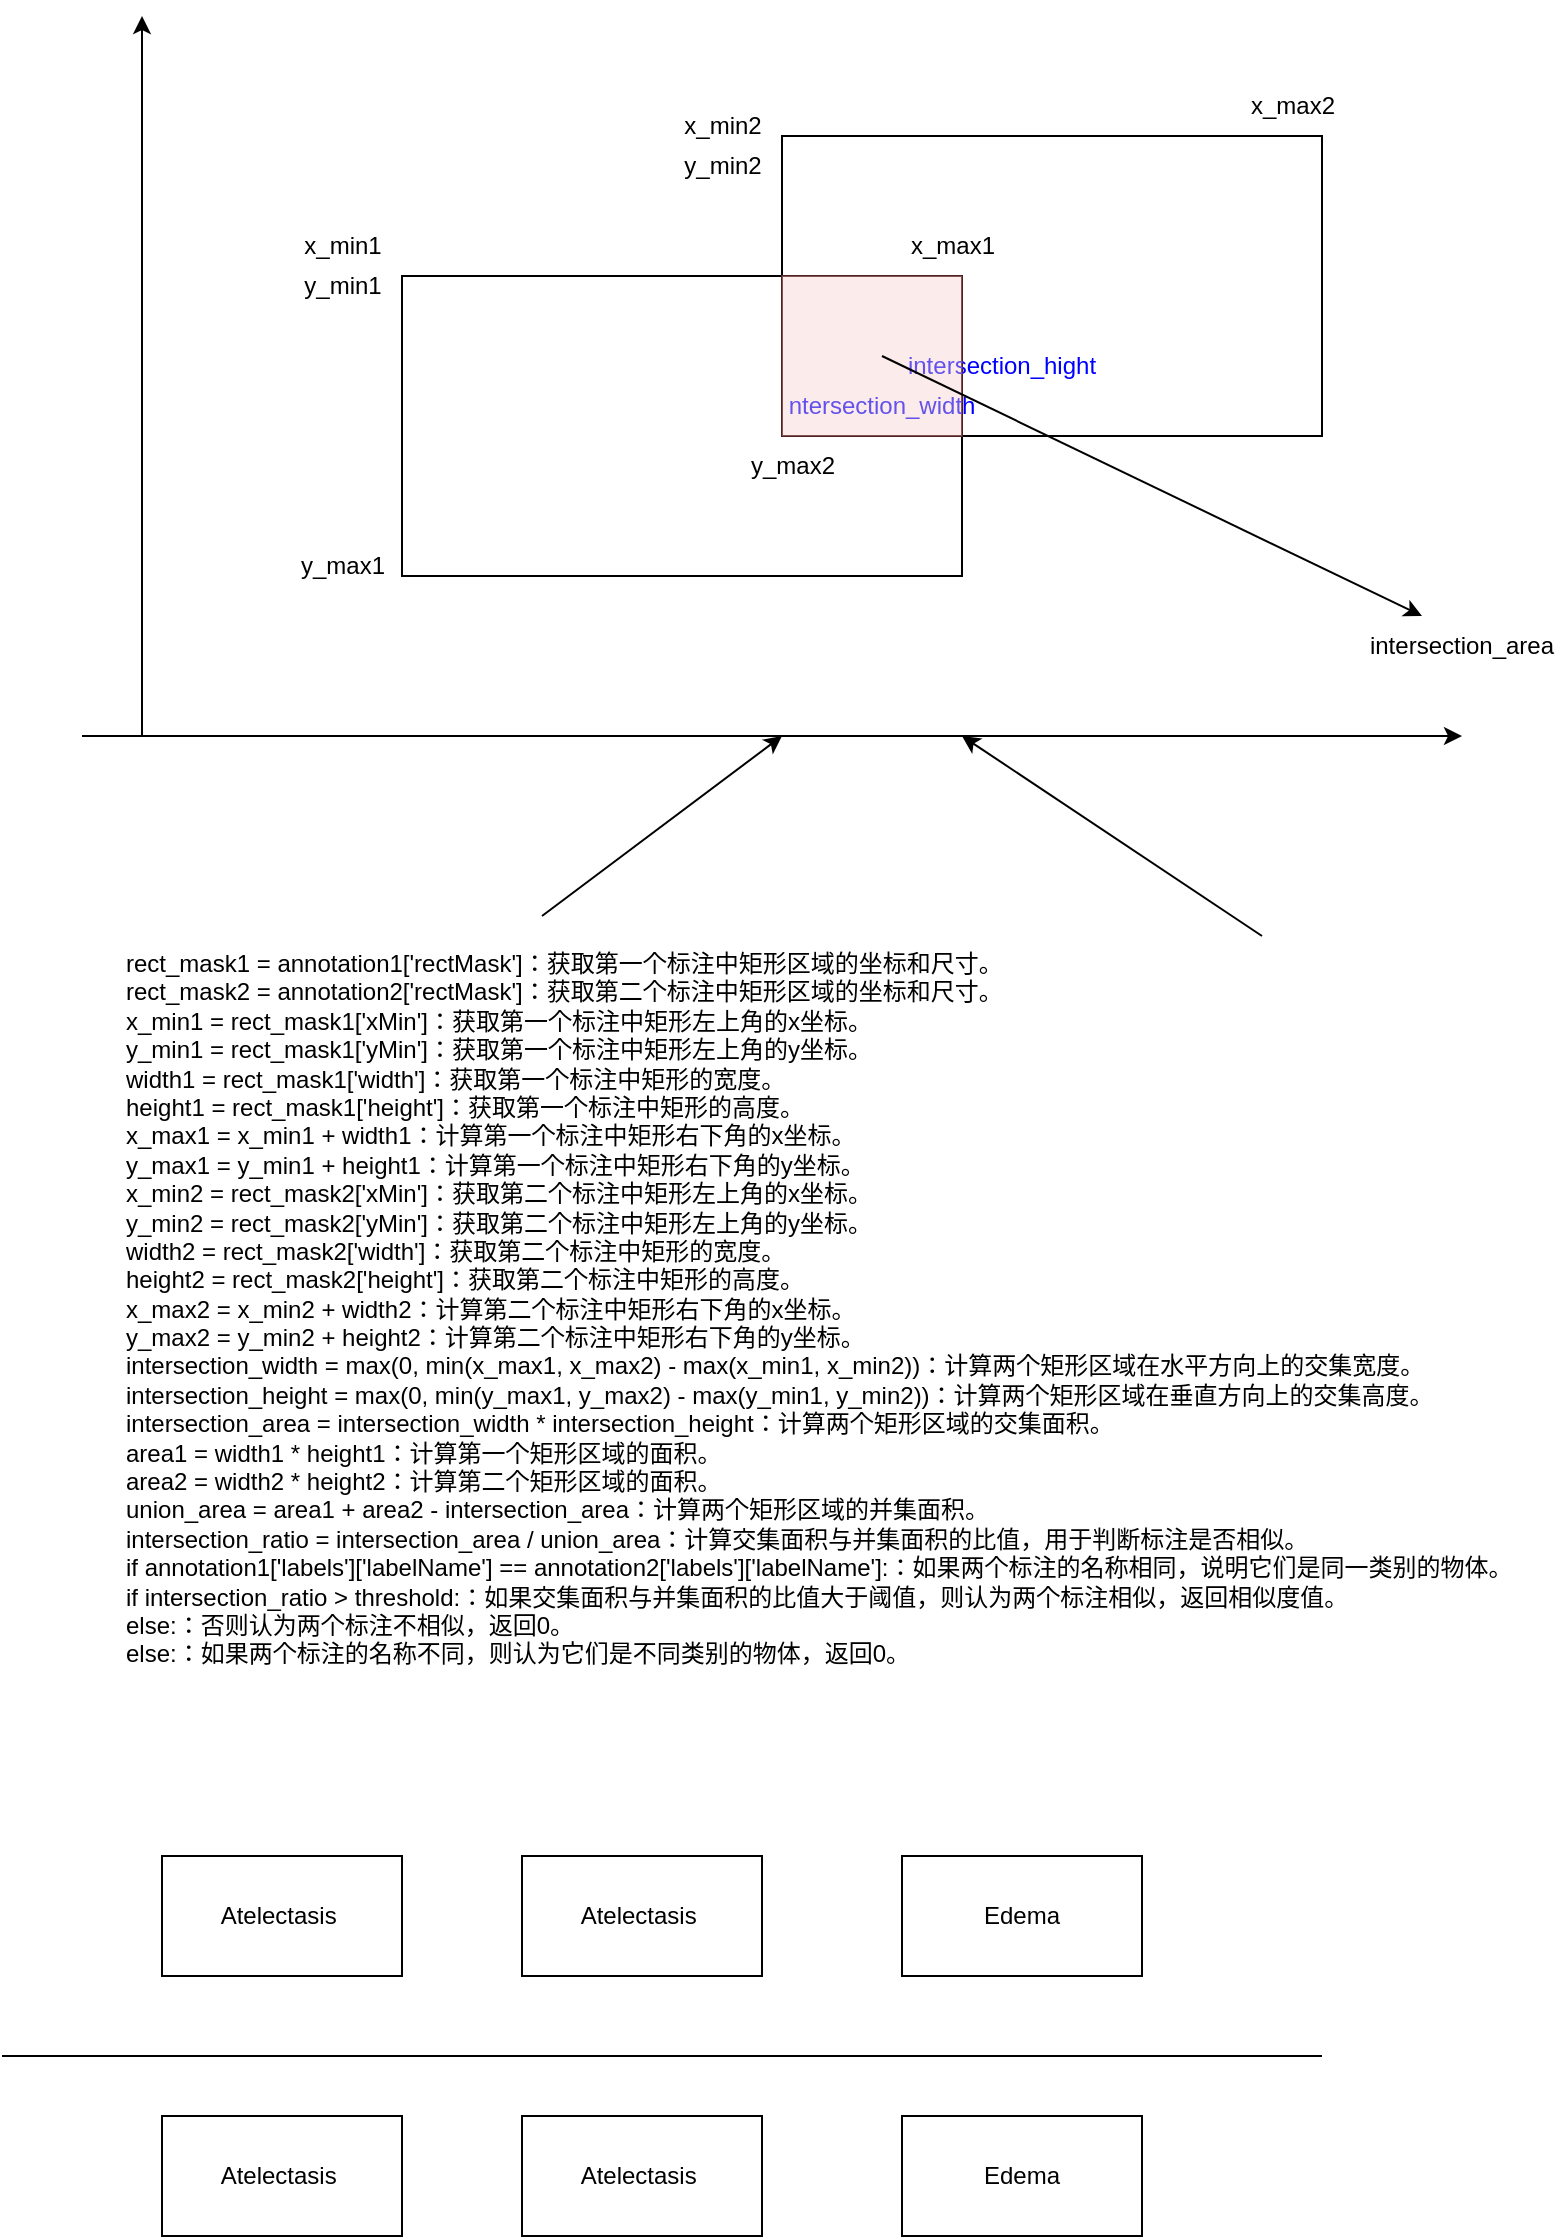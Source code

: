 <mxfile version="22.1.4" type="github">
  <diagram name="第 1 页" id="o08etQotgViXCq6JYFtT">
    <mxGraphModel dx="954" dy="1786" grid="1" gridSize="10" guides="1" tooltips="1" connect="1" arrows="1" fold="1" page="1" pageScale="1" pageWidth="827" pageHeight="1169" math="0" shadow="0">
      <root>
        <mxCell id="0" />
        <mxCell id="1" parent="0" />
        <mxCell id="TJC6TPCVy2rXhTWuEsZX-1" value="rect_mask1 = annotation1[&#39;rectMask&#39;]：获取第一个标注中矩形区域的坐标和尺寸。&#xa;rect_mask2 = annotation2[&#39;rectMask&#39;]：获取第二个标注中矩形区域的坐标和尺寸。&#xa;x_min1 = rect_mask1[&#39;xMin&#39;]：获取第一个标注中矩形左上角的x坐标。&#xa;y_min1 = rect_mask1[&#39;yMin&#39;]：获取第一个标注中矩形左上角的y坐标。&#xa;width1 = rect_mask1[&#39;width&#39;]：获取第一个标注中矩形的宽度。&#xa;height1 = rect_mask1[&#39;height&#39;]：获取第一个标注中矩形的高度。&#xa;x_max1 = x_min1 + width1：计算第一个标注中矩形右下角的x坐标。&#xa;y_max1 = y_min1 + height1：计算第一个标注中矩形右下角的y坐标。&#xa;x_min2 = rect_mask2[&#39;xMin&#39;]：获取第二个标注中矩形左上角的x坐标。&#xa;y_min2 = rect_mask2[&#39;yMin&#39;]：获取第二个标注中矩形左上角的y坐标。&#xa;width2 = rect_mask2[&#39;width&#39;]：获取第二个标注中矩形的宽度。&#xa;height2 = rect_mask2[&#39;height&#39;]：获取第二个标注中矩形的高度。&#xa;x_max2 = x_min2 + width2：计算第二个标注中矩形右下角的x坐标。&#xa;y_max2 = y_min2 + height2：计算第二个标注中矩形右下角的y坐标。&#xa;intersection_width = max(0, min(x_max1, x_max2) - max(x_min1, x_min2))：计算两个矩形区域在水平方向上的交集宽度。&#xa;intersection_height = max(0, min(y_max1, y_max2) - max(y_min1, y_min2))：计算两个矩形区域在垂直方向上的交集高度。&#xa;intersection_area = intersection_width * intersection_height：计算两个矩形区域的交集面积。&#xa;area1 = width1 * height1：计算第一个矩形区域的面积。&#xa;area2 = width2 * height2：计算第二个矩形区域的面积。&#xa;union_area = area1 + area2 - intersection_area：计算两个矩形区域的并集面积。&#xa;intersection_ratio = intersection_area / union_area：计算交集面积与并集面积的比值，用于判断标注是否相似。&#xa;if annotation1[&#39;labels&#39;][&#39;labelName&#39;] == annotation2[&#39;labels&#39;][&#39;labelName&#39;]:：如果两个标注的名称相同，说明它们是同一类别的物体。&#xa;if intersection_ratio &gt; threshold:：如果交集面积与并集面积的比值大于阈值，则认为两个标注相似，返回相似度值。&#xa;else:：否则认为两个标注不相似，返回0。&#xa;else:：如果两个标注的名称不同，则认为它们是不同类别的物体，返回0。" style="text;whiteSpace=wrap;" parent="1" vertex="1">
          <mxGeometry x="220" y="420" width="700" height="370" as="geometry" />
        </mxCell>
        <mxCell id="TJC6TPCVy2rXhTWuEsZX-2" value="" style="rounded=0;whiteSpace=wrap;html=1;fillColor=none;" parent="1" vertex="1">
          <mxGeometry x="360" y="90" width="280" height="150" as="geometry" />
        </mxCell>
        <mxCell id="TJC6TPCVy2rXhTWuEsZX-3" value="" style="rounded=0;whiteSpace=wrap;html=1;fillColor=none;" parent="1" vertex="1">
          <mxGeometry x="550" y="20" width="270" height="150" as="geometry" />
        </mxCell>
        <mxCell id="TJC6TPCVy2rXhTWuEsZX-6" value="x_min1" style="text;html=1;align=center;verticalAlign=middle;resizable=0;points=[];autosize=1;strokeColor=none;fillColor=none;" parent="1" vertex="1">
          <mxGeometry x="300" y="60" width="60" height="30" as="geometry" />
        </mxCell>
        <mxCell id="TJC6TPCVy2rXhTWuEsZX-9" value="y_min1" style="text;html=1;align=center;verticalAlign=middle;resizable=0;points=[];autosize=1;strokeColor=none;fillColor=none;" parent="1" vertex="1">
          <mxGeometry x="300" y="80" width="60" height="30" as="geometry" />
        </mxCell>
        <mxCell id="TJC6TPCVy2rXhTWuEsZX-10" value="x_max1" style="text;html=1;align=center;verticalAlign=middle;resizable=0;points=[];autosize=1;strokeColor=none;fillColor=none;" parent="1" vertex="1">
          <mxGeometry x="600" y="60" width="70" height="30" as="geometry" />
        </mxCell>
        <mxCell id="TJC6TPCVy2rXhTWuEsZX-11" value="y_max1" style="text;html=1;align=center;verticalAlign=middle;resizable=0;points=[];autosize=1;strokeColor=none;fillColor=none;" parent="1" vertex="1">
          <mxGeometry x="295" y="220" width="70" height="30" as="geometry" />
        </mxCell>
        <mxCell id="TJC6TPCVy2rXhTWuEsZX-12" value="x_min2" style="text;html=1;align=center;verticalAlign=middle;resizable=0;points=[];autosize=1;strokeColor=none;fillColor=none;" parent="1" vertex="1">
          <mxGeometry x="490" width="60" height="30" as="geometry" />
        </mxCell>
        <mxCell id="TJC6TPCVy2rXhTWuEsZX-13" value="y_min2" style="text;html=1;align=center;verticalAlign=middle;resizable=0;points=[];autosize=1;strokeColor=none;fillColor=none;" parent="1" vertex="1">
          <mxGeometry x="490" y="20" width="60" height="30" as="geometry" />
        </mxCell>
        <mxCell id="TJC6TPCVy2rXhTWuEsZX-14" value="x_max2" style="text;html=1;align=center;verticalAlign=middle;resizable=0;points=[];autosize=1;strokeColor=none;fillColor=none;" parent="1" vertex="1">
          <mxGeometry x="770" y="-10" width="70" height="30" as="geometry" />
        </mxCell>
        <mxCell id="TJC6TPCVy2rXhTWuEsZX-15" value="y_max2" style="text;html=1;align=center;verticalAlign=middle;resizable=0;points=[];autosize=1;strokeColor=none;fillColor=none;" parent="1" vertex="1">
          <mxGeometry x="520" y="170" width="70" height="30" as="geometry" />
        </mxCell>
        <mxCell id="TJC6TPCVy2rXhTWuEsZX-17" value="" style="endArrow=classic;html=1;rounded=0;" parent="1" edge="1">
          <mxGeometry width="50" height="50" relative="1" as="geometry">
            <mxPoint x="200" y="320" as="sourcePoint" />
            <mxPoint x="890" y="320" as="targetPoint" />
          </mxGeometry>
        </mxCell>
        <mxCell id="TJC6TPCVy2rXhTWuEsZX-18" value="" style="endArrow=classic;html=1;rounded=0;" parent="1" edge="1">
          <mxGeometry width="50" height="50" relative="1" as="geometry">
            <mxPoint x="230" y="320" as="sourcePoint" />
            <mxPoint x="230" y="-40" as="targetPoint" />
          </mxGeometry>
        </mxCell>
        <mxCell id="TJC6TPCVy2rXhTWuEsZX-19" value="" style="endArrow=classic;html=1;rounded=0;" parent="1" edge="1">
          <mxGeometry width="50" height="50" relative="1" as="geometry">
            <mxPoint x="790" y="420" as="sourcePoint" />
            <mxPoint x="640" y="320" as="targetPoint" />
          </mxGeometry>
        </mxCell>
        <mxCell id="TJC6TPCVy2rXhTWuEsZX-22" value="" style="endArrow=classic;html=1;rounded=0;" parent="1" edge="1">
          <mxGeometry width="50" height="50" relative="1" as="geometry">
            <mxPoint x="430" y="410" as="sourcePoint" />
            <mxPoint x="550" y="320" as="targetPoint" />
          </mxGeometry>
        </mxCell>
        <mxCell id="TJC6TPCVy2rXhTWuEsZX-23" value="ntersection_width" style="text;html=1;strokeColor=none;fillColor=none;align=center;verticalAlign=middle;whiteSpace=wrap;rounded=0;fontColor=#0000FF;" parent="1" vertex="1">
          <mxGeometry x="570" y="140" width="60" height="30" as="geometry" />
        </mxCell>
        <mxCell id="TJC6TPCVy2rXhTWuEsZX-26" style="edgeStyle=orthogonalEdgeStyle;rounded=0;orthogonalLoop=1;jettySize=auto;html=1;exitX=0.5;exitY=1;exitDx=0;exitDy=0;" parent="1" source="TJC6TPCVy2rXhTWuEsZX-23" target="TJC6TPCVy2rXhTWuEsZX-23" edge="1">
          <mxGeometry relative="1" as="geometry" />
        </mxCell>
        <mxCell id="TJC6TPCVy2rXhTWuEsZX-29" value="intersection_hight" style="text;html=1;strokeColor=none;fillColor=none;align=center;verticalAlign=middle;whiteSpace=wrap;rounded=0;fontColor=#0000FF;" parent="1" vertex="1">
          <mxGeometry x="630" y="120" width="60" height="30" as="geometry" />
        </mxCell>
        <mxCell id="TJC6TPCVy2rXhTWuEsZX-30" value="" style="rounded=0;whiteSpace=wrap;html=1;shadow=0;fillColor=#f8cecc;strokeColor=#b85450;opacity=40;" parent="1" vertex="1">
          <mxGeometry x="550" y="90" width="90" height="80" as="geometry" />
        </mxCell>
        <mxCell id="TJC6TPCVy2rXhTWuEsZX-31" value="" style="endArrow=classic;html=1;rounded=0;" parent="1" edge="1">
          <mxGeometry width="50" height="50" relative="1" as="geometry">
            <mxPoint x="600" y="130" as="sourcePoint" />
            <mxPoint x="870" y="260" as="targetPoint" />
          </mxGeometry>
        </mxCell>
        <mxCell id="TJC6TPCVy2rXhTWuEsZX-33" value="intersection_area" style="text;html=1;strokeColor=none;fillColor=none;align=center;verticalAlign=middle;whiteSpace=wrap;rounded=0;" parent="1" vertex="1">
          <mxGeometry x="860" y="260" width="60" height="30" as="geometry" />
        </mxCell>
        <mxCell id="9mKJja1FSAZZ6EIRf19g-1" value="Atelectasis&amp;nbsp;" style="rounded=0;whiteSpace=wrap;html=1;" vertex="1" parent="1">
          <mxGeometry x="240" y="880" width="120" height="60" as="geometry" />
        </mxCell>
        <mxCell id="9mKJja1FSAZZ6EIRf19g-2" value="Atelectasis&amp;nbsp;" style="rounded=0;whiteSpace=wrap;html=1;" vertex="1" parent="1">
          <mxGeometry x="420" y="880" width="120" height="60" as="geometry" />
        </mxCell>
        <mxCell id="9mKJja1FSAZZ6EIRf19g-3" value="Edema" style="rounded=0;whiteSpace=wrap;html=1;" vertex="1" parent="1">
          <mxGeometry x="610" y="880" width="120" height="60" as="geometry" />
        </mxCell>
        <mxCell id="9mKJja1FSAZZ6EIRf19g-4" value="Atelectasis&amp;nbsp;" style="rounded=0;whiteSpace=wrap;html=1;" vertex="1" parent="1">
          <mxGeometry x="240" y="1010" width="120" height="60" as="geometry" />
        </mxCell>
        <mxCell id="9mKJja1FSAZZ6EIRf19g-5" value="Atelectasis&amp;nbsp;" style="rounded=0;whiteSpace=wrap;html=1;" vertex="1" parent="1">
          <mxGeometry x="420" y="1010" width="120" height="60" as="geometry" />
        </mxCell>
        <mxCell id="9mKJja1FSAZZ6EIRf19g-6" value="Edema" style="rounded=0;whiteSpace=wrap;html=1;" vertex="1" parent="1">
          <mxGeometry x="610" y="1010" width="120" height="60" as="geometry" />
        </mxCell>
        <mxCell id="9mKJja1FSAZZ6EIRf19g-7" value="" style="endArrow=none;html=1;rounded=0;" edge="1" parent="1">
          <mxGeometry width="50" height="50" relative="1" as="geometry">
            <mxPoint x="160" y="980" as="sourcePoint" />
            <mxPoint x="820" y="980" as="targetPoint" />
          </mxGeometry>
        </mxCell>
      </root>
    </mxGraphModel>
  </diagram>
</mxfile>
